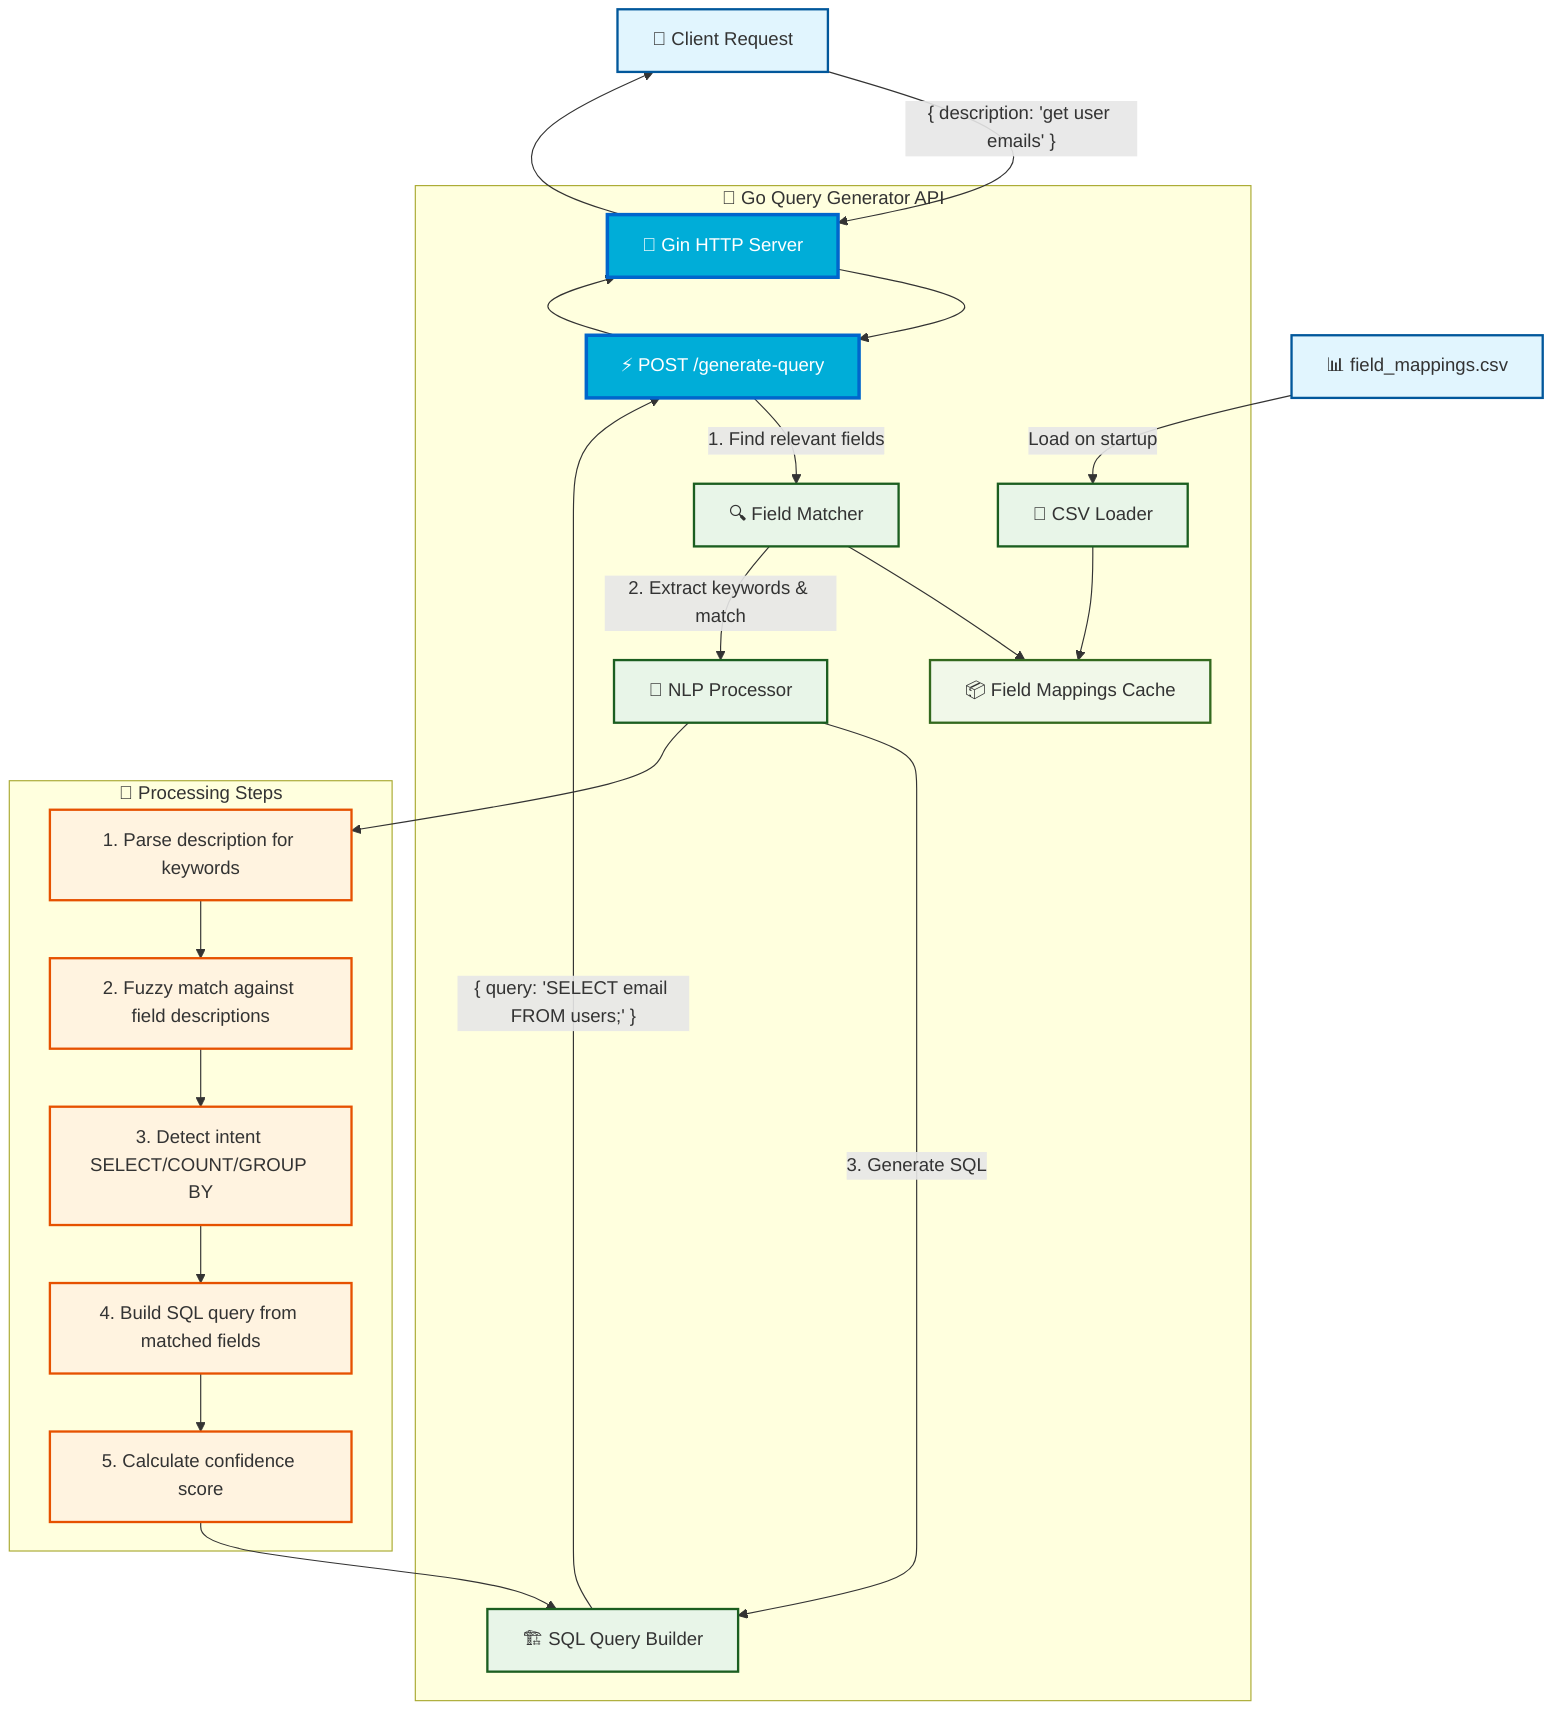 graph TB
    %% External Input/Output
    Client[👤 Client Request]
    CSV[📊 field_mappings.csv]
    
    %% Core Go Application Flow
    subgraph "🐹 Go Query Generator API"
        %% HTTP Layer
        GinServer[🚀 Gin HTTP Server]
        QueryHandler[⚡ POST /generate-query]
        
        %% Core Processing
        CSVLoader[📄 CSV Loader]
        FieldMatcher[🔍 Field Matcher]
        NLPProcessor[🎯 NLP Processor]
        QueryBuilder[🏗️ SQL Query Builder]
        
        %% Data Storage
        FieldMappings[📦 Field Mappings Cache]
    end
    
    %% Request Flow
    Client -->|"{ description: 'get user emails' }"| GinServer
    GinServer --> QueryHandler
    
    %% Initialization Flow
    CSV -->|Load on startup| CSVLoader
    CSVLoader --> FieldMappings
    
    %% Processing Pipeline
    QueryHandler -->|1. Find relevant fields| FieldMatcher
    FieldMatcher --> FieldMappings
    FieldMatcher -->|2. Extract keywords & match| NLPProcessor
    NLPProcessor -->|3. Generate SQL| QueryBuilder
    
    %% Response Flow
    QueryBuilder -->|"{ query: 'SELECT email FROM users;' }"| QueryHandler
    QueryHandler --> GinServer
    GinServer --> Client
    
    %% Core Processing Details
    subgraph "🧠 Processing Steps"
        Step1[1. Parse description for keywords]
        Step2[2. Fuzzy match against field descriptions]
        Step3[3. Detect intent SELECT/COUNT/GROUP BY]
        Step4[4. Build SQL query from matched fields]
        Step5[5. Calculate confidence score]
    end
    
    NLPProcessor --> Step1
    Step1 --> Step2
    Step2 --> Step3
    Step3 --> Step4
    Step4 --> Step5
    Step5 --> QueryBuilder
    
    %% Styling
    classDef external fill:#e1f5fe,stroke:#01579b,stroke-width:2px
    classDef goapp fill:#00add8,stroke:#0066cc,stroke-width:3px,color:#fff
    classDef core fill:#e8f5e8,stroke:#1b5e20,stroke-width:2px
    classDef processing fill:#fff3e0,stroke:#e65100,stroke-width:2px
    classDef data fill:#f1f8e9,stroke:#33691e,stroke-width:2px
    
    class Client,CSV external
    class GinServer,QueryHandler goapp
    class CSVLoader,FieldMatcher,NLPProcessor,QueryBuilder core
    class Step1,Step2,Step3,Step4,Step5 processing
    class FieldMappings data